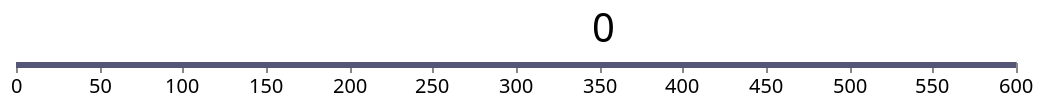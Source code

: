 {
    "$schema": "https://vega.github.io/schema/vega/v5.json",
    "description": "A timeline visualization with a custom range from 0 to 600.",
    "width": 500,
    "height": 20,
    "padding": 5,
    "signals": [
      {
        "name": "count",
        "value": 0,
        "on":[
          {"events": "rect:mouseover", "update": "count + 1"}
        ]
      }
    ],
    
    "data": [
      {
        "name": "timeLine",
        "values": [
          {
            "label": "interval",
            "enter": 0,
            "leave": 600
          }
        ]
      }
    ],
  
    "scales": [
      {
        "name": "xscale",
        "type": "linear",
        "range": "width",
        "round": true,
        "domain": [0, 600]
      }
    ],
  
    "axes": [
      {"orient": "bottom", "scale": "xscale", "format": "d"}
    ],
  
    "marks": [
      {
        "type": "rect",
        "from": {"data": "timeLine"},
        "encode": {
          "enter": {
            "x": {"scale": "xscale", "field": "enter"},
            "x2": {"scale": "xscale", "field": "leave"},
            "y": {"value": 20},
            "height": {"value": 3},
            "fill": {"value": "#557"}
          }
        }
      },
      {
        "type": "text",
        "encode": {
          "update": {
            "x": {"value": 300},
            "y": {"value": 10},
            "fill": {"value": "black"},
            "fontSize": {"value": 20},
            "align": {"value": "right"},
            "text": {"signal": "count"}
          }
        }
      }
    ]
  }
  